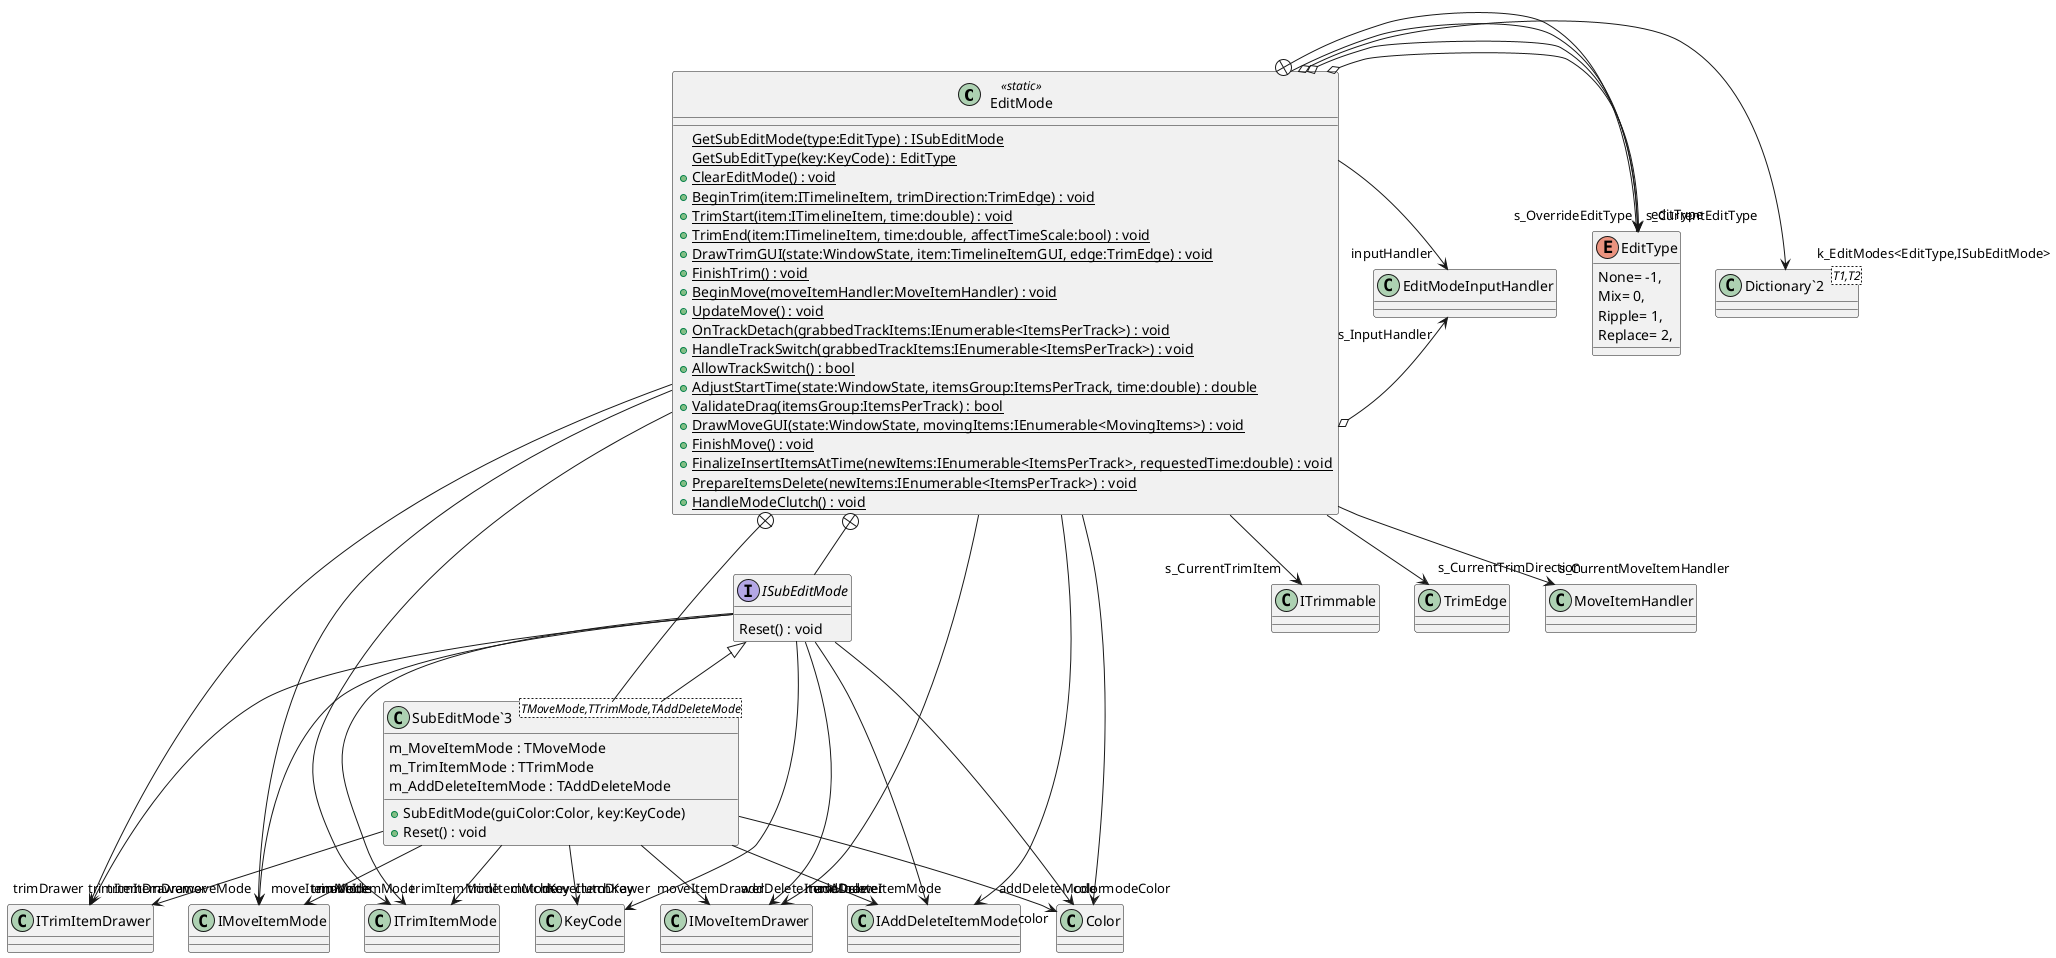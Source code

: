 @startuml
class EditMode <<static>> {
    {static} GetSubEditMode(type:EditType) : ISubEditMode
    {static} GetSubEditType(key:KeyCode) : EditType
    + {static} ClearEditMode() : void
    + {static} BeginTrim(item:ITimelineItem, trimDirection:TrimEdge) : void
    + {static} TrimStart(item:ITimelineItem, time:double) : void
    + {static} TrimEnd(item:ITimelineItem, time:double, affectTimeScale:bool) : void
    + {static} DrawTrimGUI(state:WindowState, item:TimelineItemGUI, edge:TrimEdge) : void
    + {static} FinishTrim() : void
    + {static} BeginMove(moveItemHandler:MoveItemHandler) : void
    + {static} UpdateMove() : void
    + {static} OnTrackDetach(grabbedTrackItems:IEnumerable<ItemsPerTrack>) : void
    + {static} HandleTrackSwitch(grabbedTrackItems:IEnumerable<ItemsPerTrack>) : void
    + {static} AllowTrackSwitch() : bool
    + {static} AdjustStartTime(state:WindowState, itemsGroup:ItemsPerTrack, time:double) : double
    + {static} ValidateDrag(itemsGroup:ItemsPerTrack) : bool
    + {static} DrawMoveGUI(state:WindowState, movingItems:IEnumerable<MovingItems>) : void
    + {static} FinishMove() : void
    + {static} FinalizeInsertItemsAtTime(newItems:IEnumerable<ItemsPerTrack>, requestedTime:double) : void
    + {static} PrepareItemsDelete(newItems:IEnumerable<ItemsPerTrack>) : void
    + {static} HandleModeClutch() : void
}
enum EditType {
    None= -1,
    Mix= 0,
    Ripple= 1,
    Replace= 2,
}
interface ISubEditMode {
    Reset() : void
}
class "SubEditMode`3"<TMoveMode,TTrimMode,TAddDeleteMode> {
    + SubEditMode(guiColor:Color, key:KeyCode)
    + Reset() : void
    m_MoveItemMode : TMoveMode
    m_TrimItemMode : TTrimMode
    m_AddDeleteItemMode : TAddDeleteMode
}
class "Dictionary`2"<T1,T2> {
}
EditMode o-> "k_EditModes<EditType,ISubEditMode>" "Dictionary`2"
EditMode o-> "s_CurrentEditType" EditType
EditMode o-> "s_OverrideEditType" EditType
EditMode --> "s_CurrentTrimItem" ITrimmable
EditMode --> "s_CurrentTrimDirection" TrimEdge
EditMode --> "s_CurrentMoveItemHandler" MoveItemHandler
EditMode o-> "s_InputHandler" EditModeInputHandler
EditMode --> "trimMode" ITrimItemMode
EditMode --> "trimDrawer" ITrimItemDrawer
EditMode --> "moveMode" IMoveItemMode
EditMode --> "moveDrawer" IMoveItemDrawer
EditMode --> "addDeleteMode" IAddDeleteItemMode
EditMode --> "inputHandler" EditModeInputHandler
EditMode --> "modeColor" Color
EditMode --> "editType" EditType
EditMode +-- EditType
EditMode +-- ISubEditMode
ISubEditMode --> "moveItemMode" IMoveItemMode
ISubEditMode --> "moveItemDrawer" IMoveItemDrawer
ISubEditMode --> "trimItemMode" ITrimItemMode
ISubEditMode --> "trimItemDrawer" ITrimItemDrawer
ISubEditMode --> "addDeleteItemMode" IAddDeleteItemMode
ISubEditMode --> "color" Color
ISubEditMode --> "clutchKey" KeyCode
EditMode +-- "SubEditMode`3"
ISubEditMode <|-- "SubEditMode`3"
"SubEditMode`3" --> "moveItemMode" IMoveItemMode
"SubEditMode`3" --> "moveItemDrawer" IMoveItemDrawer
"SubEditMode`3" --> "trimItemMode" ITrimItemMode
"SubEditMode`3" --> "trimItemDrawer" ITrimItemDrawer
"SubEditMode`3" --> "addDeleteItemMode" IAddDeleteItemMode
"SubEditMode`3" --> "color" Color
"SubEditMode`3" --> "clutchKey" KeyCode
@enduml
